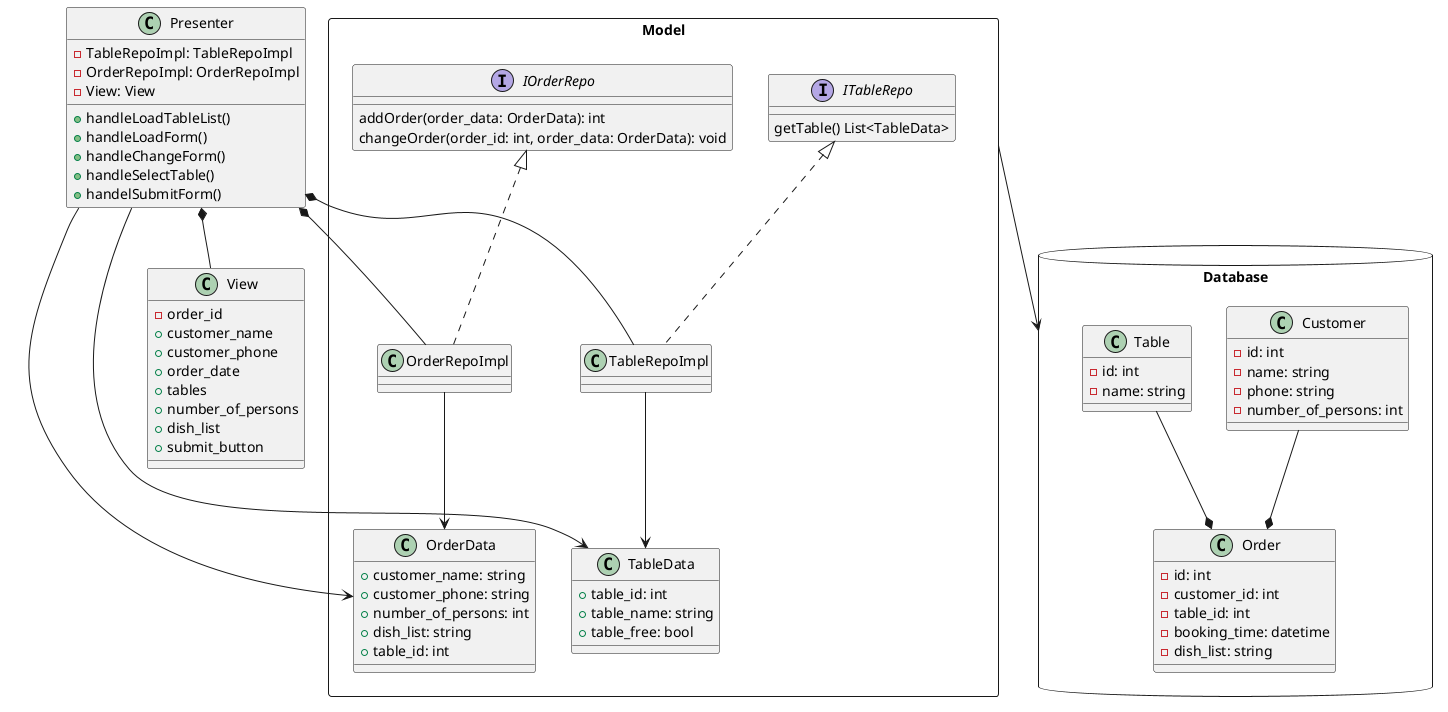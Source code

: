 @startuml rtrs

package Database <<database>> {
  class Customer {
    - id: int
    - name: string
    - phone: string
    - number_of_persons: int
  }

  class Table {
    - id: int
    - name: string
  }

  class Order {
    - id: int
    - customer_id: int
    - table_id: int
    - booking_time: datetime
    - dish_list: string
  }

  Customer --* Order
  Table --* Order

}
package Model <<rectangle>> {
  class OrderData {
    + customer_name: string
    + customer_phone: string
    + number_of_persons: int
    + dish_list: string
    + table_id: int
  }

  class TableData {
    + table_id: int
    + table_name: string
    + table_free: bool
  }
  interface IOrderRepo {
    addOrder(order_data: OrderData): int
    changeOrder(order_id: int, order_data: OrderData): void
  }

  class OrderRepoImpl implements IOrderRepo {
  }
  OrderRepoImpl --> OrderData

  interface ITableRepo {
    getTable() List<TableData>
  }
  class TableRepoImpl implements ITableRepo{
  }
  TableRepoImpl --> TableData

}

class Presenter {
  - TableRepoImpl: TableRepoImpl
  - OrderRepoImpl: OrderRepoImpl
  - View: View
  + handleLoadTableList()
  + handleLoadForm()
  + handleChangeForm()
  + handleSelectTable()
  + handelSubmitForm()
}
Presenter --> TableData
Presenter --> OrderData
Presenter *-- TableRepoImpl
Presenter *-- OrderRepoImpl
Presenter *-- View
class View {
  - order_id
  + customer_name
  + customer_phone
  + order_date
  + tables
  + number_of_persons
  + dish_list
  + submit_button
}

Model --> Database
@enduml